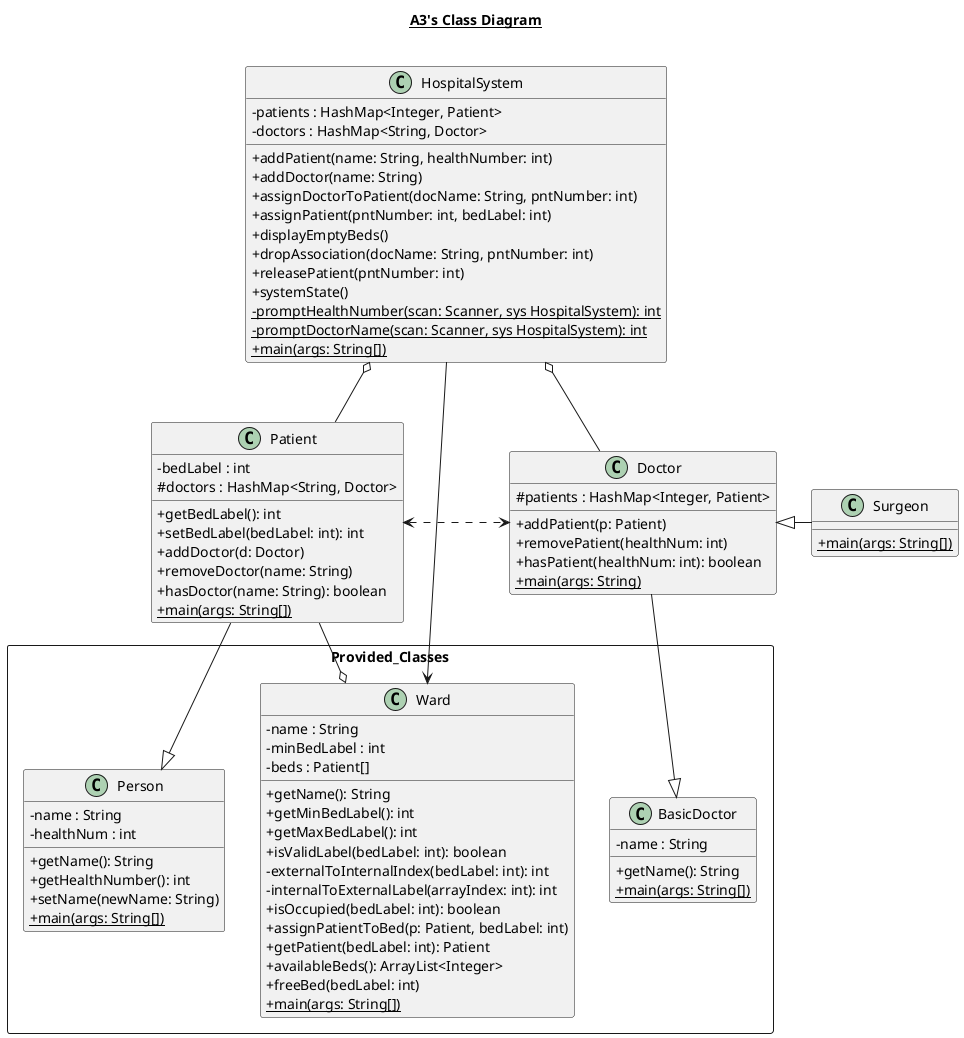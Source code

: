 @startuml

title __A3's Class Diagram__\n

skinparam classAttributeIconSize 0

package Provided_Classes <<Rectangle>> {
    class BasicDoctor {
        - name : String
        + getName(): String
        {static} + main(args: String[])
    }

    class Person {
        - name : String
        - healthNum : int
        + getName(): String
        + getHealthNumber(): int
        + setName(newName: String)
        {static} + main(args: String[])
    }

    class Ward {
        - name : String
        - minBedLabel : int
        - beds : Patient[]
        + getName(): String
        + getMinBedLabel(): int
        + getMaxBedLabel(): int
        + isValidLabel(bedLabel: int): boolean
        - externalToInternalIndex(bedLabel: int): int
        - internalToExternalLabel(arrayIndex: int): int
        + isOccupied(bedLabel: int): boolean
        + assignPatientToBed(p: Patient, bedLabel: int)
        + getPatient(bedLabel: int): Patient
        + availableBeds(): ArrayList<Integer>
        + freeBed(bedLabel: int)
        {static} + main(args: String[])
    }
}

class Doctor {
    # patients : HashMap<Integer, Patient>
    + addPatient(p: Patient)
    + removePatient(healthNum: int)
    + hasPatient(healthNum: int): boolean
    {static} + main(args: String)
}
  

class HospitalSystem {
    - patients : HashMap<Integer, Patient>
    - doctors : HashMap<String, Doctor>
    + addPatient(name: String, healthNumber: int)
    + addDoctor(name: String)
    + assignDoctorToPatient(docName: String, pntNumber: int)
    + assignPatient(pntNumber: int, bedLabel: int)
    + displayEmptyBeds()
    + dropAssociation(docName: String, pntNumber: int)
    + releasePatient(pntNumber: int)
    + systemState()
    {static} - promptHealthNumber(scan: Scanner, sys HospitalSystem): int
    {static} - promptDoctorName(scan: Scanner, sys HospitalSystem): int
    {static} + main(args: String[])
}

class Patient {
    - bedLabel : int
    # doctors : HashMap<String, Doctor>
    + getBedLabel(): int
    + setBedLabel(bedLabel: int): int
    + addDoctor(d: Doctor)
    + removeDoctor(name: String)
    + hasDoctor(name: String): boolean
    {static} + main(args: String[])
}

class Surgeon {
    {static} + main(args: String[])
}

  Doctor -|> BasicDoctor
  HospitalSystem --> Ward
  HospitalSystem o-- Patient
  HospitalSystem o-- Doctor
  Ward o-up- Patient
  Patient -|> Person
  Surgeon -up|> Doctor
  Patient <.> Doctor

@enduml
